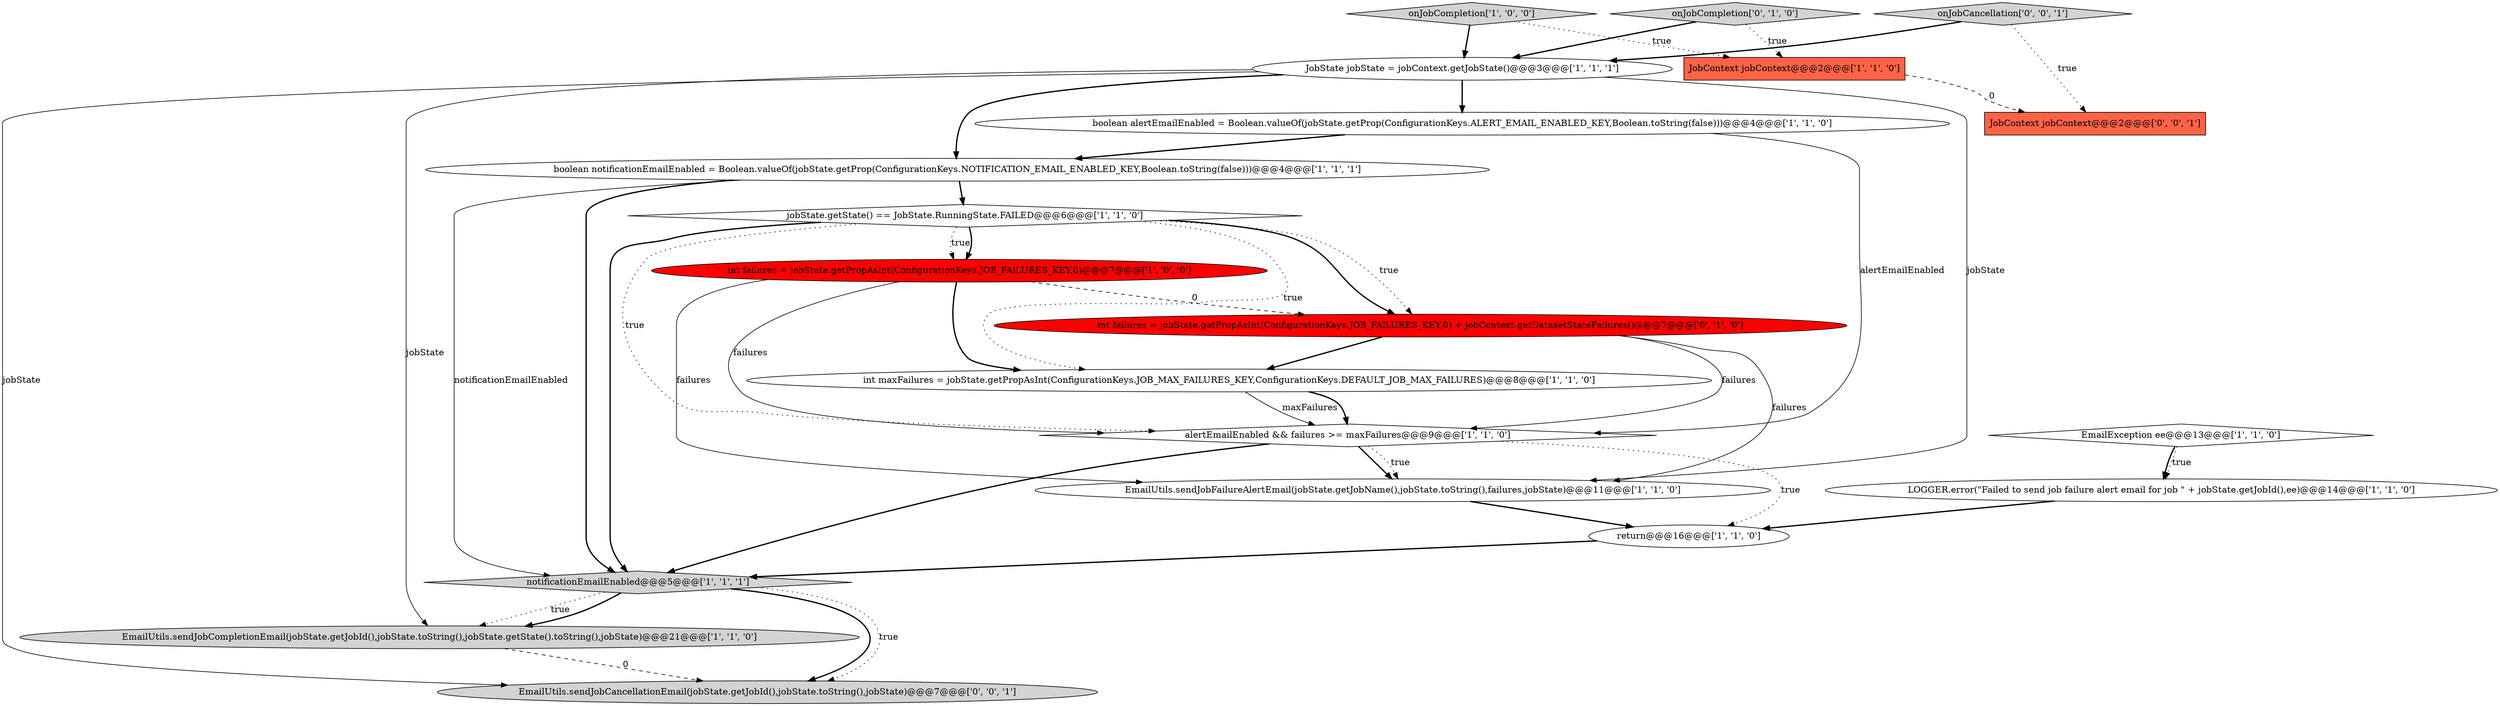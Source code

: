 digraph {
2 [style = filled, label = "boolean notificationEmailEnabled = Boolean.valueOf(jobState.getProp(ConfigurationKeys.NOTIFICATION_EMAIL_ENABLED_KEY,Boolean.toString(false)))@@@4@@@['1', '1', '1']", fillcolor = white, shape = ellipse image = "AAA0AAABBB1BBB"];
6 [style = filled, label = "EmailUtils.sendJobFailureAlertEmail(jobState.getJobName(),jobState.toString(),failures,jobState)@@@11@@@['1', '1', '0']", fillcolor = white, shape = ellipse image = "AAA0AAABBB1BBB"];
0 [style = filled, label = "jobState.getState() == JobState.RunningState.FAILED@@@6@@@['1', '1', '0']", fillcolor = white, shape = diamond image = "AAA0AAABBB1BBB"];
14 [style = filled, label = "LOGGER.error(\"Failed to send job failure alert email for job \" + jobState.getJobId(),ee)@@@14@@@['1', '1', '0']", fillcolor = white, shape = ellipse image = "AAA0AAABBB1BBB"];
18 [style = filled, label = "onJobCancellation['0', '0', '1']", fillcolor = lightgray, shape = diamond image = "AAA0AAABBB3BBB"];
11 [style = filled, label = "notificationEmailEnabled@@@5@@@['1', '1', '1']", fillcolor = lightgray, shape = diamond image = "AAA0AAABBB1BBB"];
10 [style = filled, label = "JobContext jobContext@@@2@@@['1', '1', '0']", fillcolor = tomato, shape = box image = "AAA0AAABBB1BBB"];
9 [style = filled, label = "JobState jobState = jobContext.getJobState()@@@3@@@['1', '1', '1']", fillcolor = white, shape = ellipse image = "AAA0AAABBB1BBB"];
17 [style = filled, label = "JobContext jobContext@@@2@@@['0', '0', '1']", fillcolor = tomato, shape = box image = "AAA0AAABBB3BBB"];
8 [style = filled, label = "return@@@16@@@['1', '1', '0']", fillcolor = white, shape = ellipse image = "AAA0AAABBB1BBB"];
4 [style = filled, label = "EmailException ee@@@13@@@['1', '1', '0']", fillcolor = white, shape = diamond image = "AAA0AAABBB1BBB"];
3 [style = filled, label = "alertEmailEnabled && failures >= maxFailures@@@9@@@['1', '1', '0']", fillcolor = white, shape = diamond image = "AAA0AAABBB1BBB"];
15 [style = filled, label = "onJobCompletion['0', '1', '0']", fillcolor = lightgray, shape = diamond image = "AAA0AAABBB2BBB"];
13 [style = filled, label = "int failures = jobState.getPropAsInt(ConfigurationKeys.JOB_FAILURES_KEY,0)@@@7@@@['1', '0', '0']", fillcolor = red, shape = ellipse image = "AAA1AAABBB1BBB"];
1 [style = filled, label = "boolean alertEmailEnabled = Boolean.valueOf(jobState.getProp(ConfigurationKeys.ALERT_EMAIL_ENABLED_KEY,Boolean.toString(false)))@@@4@@@['1', '1', '0']", fillcolor = white, shape = ellipse image = "AAA0AAABBB1BBB"];
7 [style = filled, label = "int maxFailures = jobState.getPropAsInt(ConfigurationKeys.JOB_MAX_FAILURES_KEY,ConfigurationKeys.DEFAULT_JOB_MAX_FAILURES)@@@8@@@['1', '1', '0']", fillcolor = white, shape = ellipse image = "AAA0AAABBB1BBB"];
12 [style = filled, label = "onJobCompletion['1', '0', '0']", fillcolor = lightgray, shape = diamond image = "AAA0AAABBB1BBB"];
19 [style = filled, label = "EmailUtils.sendJobCancellationEmail(jobState.getJobId(),jobState.toString(),jobState)@@@7@@@['0', '0', '1']", fillcolor = lightgray, shape = ellipse image = "AAA0AAABBB3BBB"];
5 [style = filled, label = "EmailUtils.sendJobCompletionEmail(jobState.getJobId(),jobState.toString(),jobState.getState().toString(),jobState)@@@21@@@['1', '1', '0']", fillcolor = lightgray, shape = ellipse image = "AAA0AAABBB1BBB"];
16 [style = filled, label = "int failures = jobState.getPropAsInt(ConfigurationKeys.JOB_FAILURES_KEY,0) + jobContext.getDatasetStateFailures()@@@7@@@['0', '1', '0']", fillcolor = red, shape = ellipse image = "AAA1AAABBB2BBB"];
13->6 [style = solid, label="failures"];
0->16 [style = bold, label=""];
4->14 [style = bold, label=""];
0->13 [style = dotted, label="true"];
0->13 [style = bold, label=""];
9->2 [style = bold, label=""];
7->3 [style = solid, label="maxFailures"];
16->7 [style = bold, label=""];
3->11 [style = bold, label=""];
16->6 [style = solid, label="failures"];
0->11 [style = bold, label=""];
3->6 [style = bold, label=""];
15->10 [style = dotted, label="true"];
11->5 [style = dotted, label="true"];
11->19 [style = bold, label=""];
3->6 [style = dotted, label="true"];
12->9 [style = bold, label=""];
4->14 [style = dotted, label="true"];
9->5 [style = solid, label="jobState"];
7->3 [style = bold, label=""];
9->6 [style = solid, label="jobState"];
11->5 [style = bold, label=""];
2->0 [style = bold, label=""];
12->10 [style = dotted, label="true"];
15->9 [style = bold, label=""];
13->7 [style = bold, label=""];
6->8 [style = bold, label=""];
2->11 [style = solid, label="notificationEmailEnabled"];
18->9 [style = bold, label=""];
10->17 [style = dashed, label="0"];
13->3 [style = solid, label="failures"];
1->2 [style = bold, label=""];
14->8 [style = bold, label=""];
1->3 [style = solid, label="alertEmailEnabled"];
9->19 [style = solid, label="jobState"];
0->7 [style = dotted, label="true"];
0->3 [style = dotted, label="true"];
0->16 [style = dotted, label="true"];
9->1 [style = bold, label=""];
11->19 [style = dotted, label="true"];
3->8 [style = dotted, label="true"];
18->17 [style = dotted, label="true"];
8->11 [style = bold, label=""];
5->19 [style = dashed, label="0"];
2->11 [style = bold, label=""];
16->3 [style = solid, label="failures"];
13->16 [style = dashed, label="0"];
}
